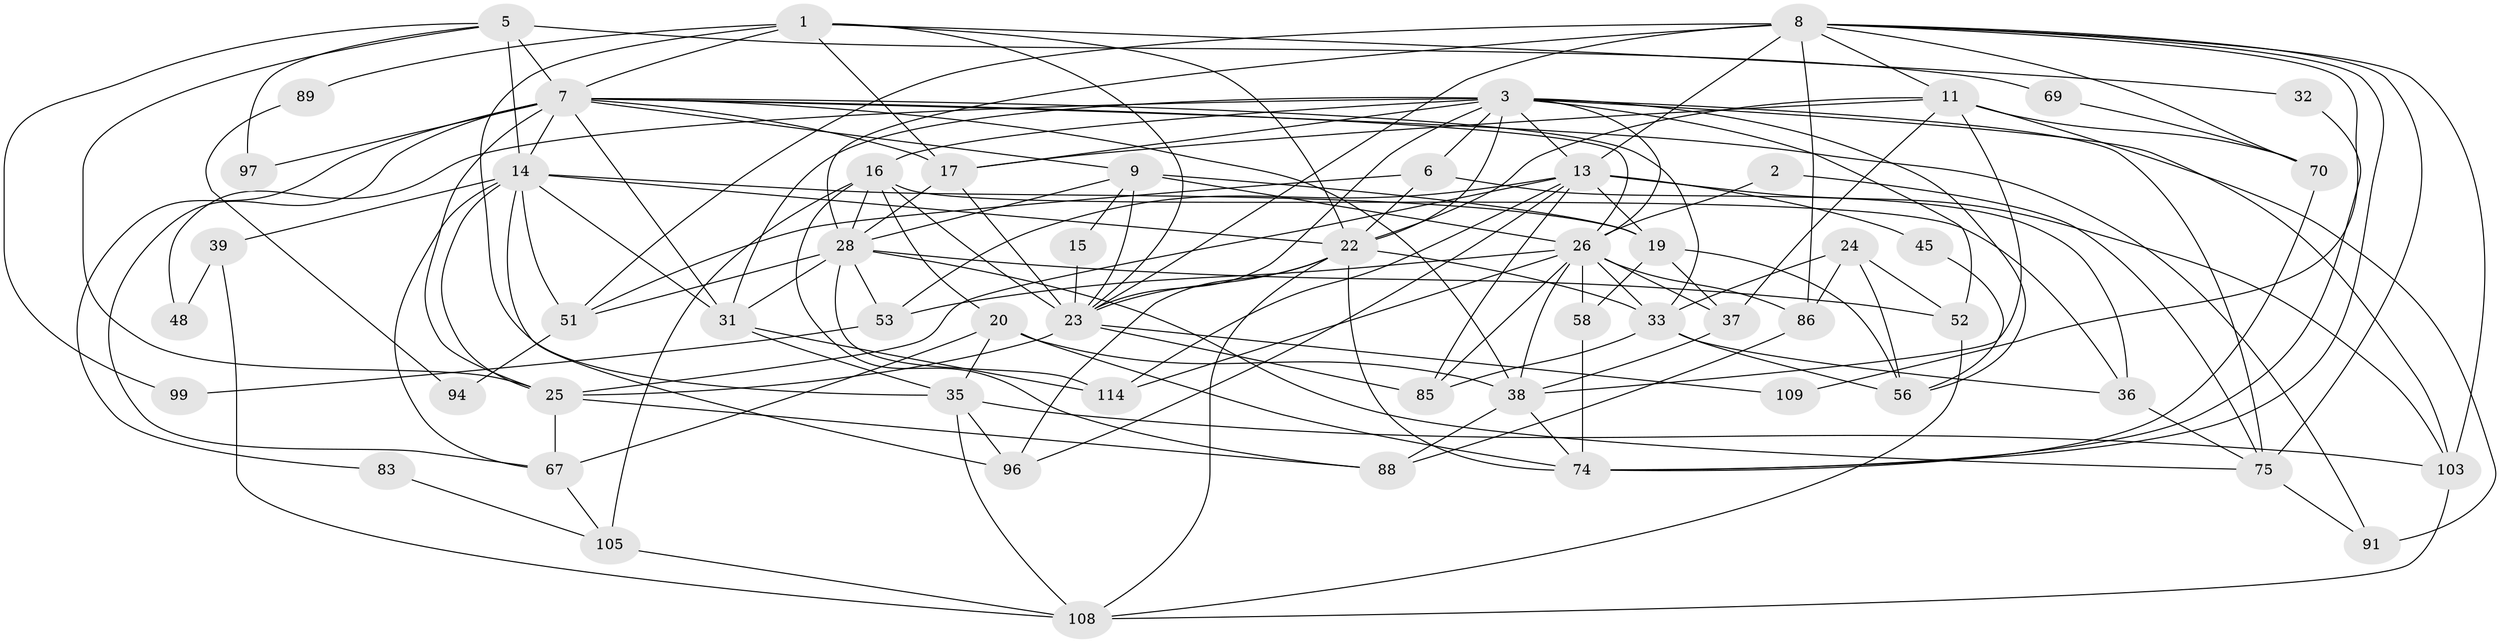 // original degree distribution, {5: 0.20869565217391303, 2: 0.14782608695652175, 3: 0.19130434782608696, 4: 0.33043478260869563, 6: 0.09565217391304348, 8: 0.008695652173913044, 7: 0.017391304347826087}
// Generated by graph-tools (version 1.1) at 2025/15/03/09/25 04:15:19]
// undirected, 57 vertices, 154 edges
graph export_dot {
graph [start="1"]
  node [color=gray90,style=filled];
  1 [super="+98+62+90+18"];
  2;
  3 [super="+4+42"];
  5 [super="+84"];
  6;
  7 [super="+46+10"];
  8 [super="+12"];
  9 [super="+29"];
  11 [super="+41+21"];
  13 [super="+27+107"];
  14 [super="+65+113+93"];
  15;
  16 [super="+79"];
  17 [super="+73+50"];
  19 [super="+77"];
  20 [super="+30"];
  22 [super="+59"];
  23 [super="+61+81+95+55"];
  24;
  25 [super="+60+47+71"];
  26 [super="+66+68+43"];
  28 [super="+40+49"];
  31 [super="+104"];
  32;
  33 [super="+34"];
  35 [super="+111"];
  36 [super="+100"];
  37;
  38 [super="+54+106"];
  39;
  45;
  48;
  51 [super="+80"];
  52;
  53;
  56 [super="+76"];
  58;
  67;
  69;
  70;
  74 [super="+101"];
  75 [super="+82"];
  83;
  85;
  86;
  88;
  89;
  91;
  94;
  96 [super="+110"];
  97;
  99;
  103;
  105;
  108 [super="+112"];
  109;
  114;
  1 -- 22;
  1 -- 32;
  1 -- 17 [weight=2];
  1 -- 89 [weight=3];
  1 -- 35;
  1 -- 23;
  1 -- 7;
  2 -- 26;
  2 -- 75;
  3 -- 6;
  3 -- 16;
  3 -- 17;
  3 -- 52 [weight=2];
  3 -- 103;
  3 -- 48;
  3 -- 56;
  3 -- 26;
  3 -- 31;
  3 -- 75;
  3 -- 22;
  3 -- 23;
  3 -- 13;
  5 -- 99;
  5 -- 14 [weight=2];
  5 -- 25;
  5 -- 69;
  5 -- 97;
  5 -- 7;
  6 -- 36;
  6 -- 22;
  6 -- 51;
  7 -- 31;
  7 -- 17;
  7 -- 14 [weight=2];
  7 -- 33;
  7 -- 97;
  7 -- 67;
  7 -- 38 [weight=2];
  7 -- 83;
  7 -- 25;
  7 -- 26;
  7 -- 91;
  7 -- 9;
  8 -- 86;
  8 -- 13 [weight=3];
  8 -- 70;
  8 -- 103;
  8 -- 75;
  8 -- 109;
  8 -- 51;
  8 -- 28 [weight=2];
  8 -- 23;
  8 -- 11;
  8 -- 74;
  9 -- 19;
  9 -- 26;
  9 -- 23 [weight=2];
  9 -- 28;
  9 -- 15;
  11 -- 70;
  11 -- 17;
  11 -- 37 [weight=2];
  11 -- 22;
  11 -- 91;
  11 -- 38;
  13 -- 25;
  13 -- 96 [weight=2];
  13 -- 103;
  13 -- 45;
  13 -- 114;
  13 -- 85;
  13 -- 19;
  13 -- 53;
  14 -- 19;
  14 -- 67;
  14 -- 39;
  14 -- 51;
  14 -- 96;
  14 -- 25;
  14 -- 31;
  14 -- 22;
  15 -- 23;
  16 -- 20;
  16 -- 36;
  16 -- 88;
  16 -- 105;
  16 -- 28;
  16 -- 23;
  17 -- 28 [weight=2];
  17 -- 23;
  19 -- 37;
  19 -- 56;
  19 -- 58;
  20 -- 38;
  20 -- 67;
  20 -- 35;
  20 -- 74;
  22 -- 108;
  22 -- 96;
  22 -- 33;
  22 -- 74;
  22 -- 23;
  23 -- 109;
  23 -- 85;
  23 -- 25;
  24 -- 86;
  24 -- 52;
  24 -- 56;
  24 -- 33;
  25 -- 88;
  25 -- 67;
  26 -- 86;
  26 -- 33;
  26 -- 58;
  26 -- 37;
  26 -- 53;
  26 -- 85;
  26 -- 114;
  26 -- 38;
  28 -- 53;
  28 -- 75;
  28 -- 52;
  28 -- 31;
  28 -- 114;
  28 -- 51;
  31 -- 114;
  31 -- 35;
  32 -- 74;
  33 -- 85;
  33 -- 36;
  33 -- 56;
  35 -- 103;
  35 -- 108;
  35 -- 96;
  36 -- 75;
  37 -- 38;
  38 -- 88;
  38 -- 74;
  39 -- 48;
  39 -- 108;
  45 -- 56;
  51 -- 94;
  52 -- 108;
  53 -- 99;
  58 -- 74;
  67 -- 105;
  69 -- 70;
  70 -- 74;
  75 -- 91;
  83 -- 105;
  86 -- 88;
  89 -- 94;
  103 -- 108;
  105 -- 108;
}
